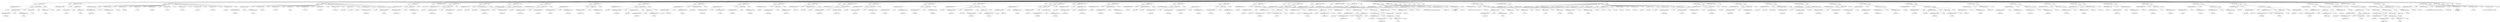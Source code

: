 digraph {

"Prog_78017"->"<
>78018";
"Prog_78017"->"CallFunction_78019";
"CallFunction_78019"->"IDENTIFIERExpression_78020";
"IDENTIFIERExpression_78020"->"<par>78021";
"CallFunction_78019"->"<(>78022";
"CallFunction_78019"->"CallFunction_78023";
"CallFunction_78023"->"AssignmentOpetators_78024";
"AssignmentOpetators_78024"->"IDENTIFIERExpression_78025";
"IDENTIFIERExpression_78025"->"<mfrow>78026";
"AssignmentOpetators_78024"->"<=>78027";
"AssignmentOpetators_78024"->"IDENTIFIERExpression_78028";
"IDENTIFIERExpression_78028"->"<c>78029";
"CallFunction_78023"->"<(>78030";
"CallFunction_78023"->"INTExpression_78031";
"INTExpression_78031"->"<2>78032";
"CallFunction_78023"->"<,>78033";
"CallFunction_78023"->"INTExpression_78034";
"INTExpression_78034"->"<3>78035";
"CallFunction_78023"->"<)>78036";
"CallFunction_78019"->"<)>78037";
"Prog_78017"->"<
>78038";
"Prog_78017"->"AssignmentOpetators_78039";
"AssignmentOpetators_78039"->"IDENTIFIERExpression_78040";
"IDENTIFIERExpression_78040"->"<Rank>78041";
"AssignmentOpetators_78039"->"<<->78042";
"AssignmentOpetators_78039"->"ColonOperator_78043";
"ColonOperator_78043"->"INTExpression_78044";
"INTExpression_78044"->"<1>78045";
"ColonOperator_78043"->"<:>78046";
"ColonOperator_78043"->"INTExpression_78047";
"INTExpression_78047"->"<9>78048";
"Prog_78017"->"<
>78049";
"Prog_78017"->"CallFunction_78050";
"CallFunction_78050"->"AssignmentOpetators_78051";
"AssignmentOpetators_78051"->"IDENTIFIERExpression_78052";
"IDENTIFIERExpression_78052"->"<Distance>78053";
"AssignmentOpetators_78051"->"<<->78054";
"AssignmentOpetators_78051"->"IDENTIFIERExpression_78055";
"IDENTIFIERExpression_78055"->"<c>78056";
"CallFunction_78050"->"<(>78057";
"CallFunction_78050"->"FLOATExpression_78058";
"FLOATExpression_78058"->"<0.39>78059";
"CallFunction_78050"->"<,>78060";
"CallFunction_78050"->"FLOATExpression_78061";
"FLOATExpression_78061"->"<0.72>78062";
"CallFunction_78050"->"<,>78063";
"CallFunction_78050"->"INTExpression_78064";
"INTExpression_78064"->"<1>78065";
"CallFunction_78050"->"<,>78066";
"CallFunction_78050"->"FLOATExpression_78067";
"FLOATExpression_78067"->"<1.52>78068";
"CallFunction_78050"->"<,>78069";
"CallFunction_78050"->"FLOATExpression_78070";
"FLOATExpression_78070"->"<5.20>78071";
"CallFunction_78050"->"<,>78072";
"CallFunction_78050"->"FLOATExpression_78073";
"FLOATExpression_78073"->"<9.54>78074";
"CallFunction_78050"->"<,>78075";
"CallFunction_78050"->"FLOATExpression_78076";
"FLOATExpression_78076"->"<19.18>78077";
"CallFunction_78050"->"<,>78078";
"CallFunction_78050"->"FLOATExpression_78079";
"FLOATExpression_78079"->"<30.06>78080";
"CallFunction_78050"->"<,>78081";
"CallFunction_78050"->"FLOATExpression_78082";
"FLOATExpression_78082"->"<39.44>78083";
"CallFunction_78050"->"<)>78084";
"Prog_78017"->"<
>78085";
"Prog_78017"->"CallFunction_78086";
"CallFunction_78086"->"AssignmentOpetators_78087";
"AssignmentOpetators_78087"->"IDENTIFIERExpression_78088";
"IDENTIFIERExpression_78088"->"<mass>78089";
"AssignmentOpetators_78087"->"<<->78090";
"AssignmentOpetators_78087"->"IDENTIFIERExpression_78091";
"IDENTIFIERExpression_78091"->"<c>78092";
"CallFunction_78086"->"<(>78093";
"CallFunction_78086"->"FLOATExpression_78094";
"FLOATExpression_78094"->"<.055>78095";
"CallFunction_78086"->"<,>78096";
"CallFunction_78086"->"FLOATExpression_78097";
"FLOATExpression_78097"->"<.815>78098";
"CallFunction_78086"->"<,>78099";
"CallFunction_78086"->"INTExpression_78100";
"INTExpression_78100"->"<1>78101";
"CallFunction_78086"->"<,>78102";
"CallFunction_78086"->"FLOATExpression_78103";
"FLOATExpression_78103"->"<.107>78104";
"CallFunction_78086"->"<,>78105";
"CallFunction_78086"->"FLOATExpression_78106";
"FLOATExpression_78106"->"<317.83>78107";
"CallFunction_78086"->"<,>78108";
"CallFunction_78086"->"FLOATExpression_78109";
"FLOATExpression_78109"->"<95.159>78110";
"CallFunction_78086"->"<,>78111";
"CallFunction_78086"->"FLOATExpression_78112";
"FLOATExpression_78112"->"<14.536>78113";
"CallFunction_78086"->"<,>78114";
"CallFunction_78086"->"FLOATExpression_78115";
"FLOATExpression_78115"->"<17.147>78116";
"CallFunction_78086"->"<,>78117";
"CallFunction_78086"->"FLOATExpression_78118";
"FLOATExpression_78118"->"<.002>78119";
"CallFunction_78086"->"<)>78120";
"Prog_78017"->"<
>78121";
"Prog_78017"->"CallFunction_78122";
"CallFunction_78122"->"AssignmentOpetators_78123";
"AssignmentOpetators_78123"->"IDENTIFIERExpression_78124";
"IDENTIFIERExpression_78124"->"<model1>78125";
"AssignmentOpetators_78123"->"<<->78126";
"AssignmentOpetators_78123"->"IDENTIFIERExpression_78127";
"IDENTIFIERExpression_78127"->"<lm>78128";
"CallFunction_78122"->"<(>78129";
"CallFunction_78122"->"TildeBinary_78130";
"TildeBinary_78130"->"IDENTIFIERExpression_78131";
"IDENTIFIERExpression_78131"->"<Distance>78132";
"TildeBinary_78130"->"<~>78133";
"TildeBinary_78130"->"IDENTIFIERExpression_78134";
"IDENTIFIERExpression_78134"->"<Rank>78135";
"CallFunction_78122"->"<)>78136";
"Prog_78017"->"<
>78137";
"Prog_78017"->"IDENTIFIERExpression_78138";
"IDENTIFIERExpression_78138"->"<model1>78139";
"Prog_78017"->"<
>78140";
"Prog_78017"->"CallFunction_78141";
"CallFunction_78141"->"IDENTIFIERExpression_78142";
"IDENTIFIERExpression_78142"->"<plot>78143";
"CallFunction_78141"->"<(>78144";
"CallFunction_78141"->"TildeBinary_78145";
"TildeBinary_78145"->"IDENTIFIERExpression_78146";
"IDENTIFIERExpression_78146"->"<Distance>78147";
"TildeBinary_78145"->"<~>78148";
"TildeBinary_78145"->"IDENTIFIERExpression_78149";
"IDENTIFIERExpression_78149"->"<Rank>78150";
"CallFunction_78141"->"<)>78151";
"Prog_78017"->"<
>78152";
"Prog_78017"->"CallFunction_78153";
"CallFunction_78153"->"IDENTIFIERExpression_78154";
"IDENTIFIERExpression_78154"->"<abline>78155";
"CallFunction_78153"->"<(>78156";
"CallFunction_78153"->"IDENTIFIERExpression_78157";
"IDENTIFIERExpression_78157"->"<model1>78158";
"CallFunction_78153"->"<)>78159";
"Prog_78017"->"<
>78160";
"Prog_78017"->"AssignmentOpetators_78161";
"AssignmentOpetators_78161"->"IDENTIFIERExpression_78162";
"IDENTIFIERExpression_78162"->"<Residuals>78163";
"AssignmentOpetators_78161"->"<<->78164";
"AssignmentOpetators_78161"->"DollarAndAtOperators_78165";
"DollarAndAtOperators_78165"->"IDENTIFIERExpression_78166";
"IDENTIFIERExpression_78166"->"<model1>78167";
"DollarAndAtOperators_78165"->"<$>78168";
"DollarAndAtOperators_78165"->"IDENTIFIERExpression_78169";
"IDENTIFIERExpression_78169"->"<residuals>78170";
"Prog_78017"->"<
>78171";
"Prog_78017"->"CallFunction_78172";
"CallFunction_78172"->"IDENTIFIERExpression_78173";
"IDENTIFIERExpression_78173"->"<plot>78174";
"CallFunction_78172"->"<(>78175";
"CallFunction_78172"->"TildeBinary_78176";
"TildeBinary_78176"->"IDENTIFIERExpression_78177";
"IDENTIFIERExpression_78177"->"<Residuals>78178";
"TildeBinary_78176"->"<~>78179";
"TildeBinary_78176"->"IDENTIFIERExpression_78180";
"IDENTIFIERExpression_78180"->"<Rank>78181";
"CallFunction_78172"->"<)>78182";
"Prog_78017"->"<
>78183";
"Prog_78017"->"CallFunction_78184";
"CallFunction_78184"->"AssignmentOpetators_78185";
"AssignmentOpetators_78185"->"IDENTIFIERExpression_78186";
"IDENTIFIERExpression_78186"->"<lrf>78187";
"AssignmentOpetators_78185"->"<<->78188";
"AssignmentOpetators_78185"->"IDENTIFIERExpression_78189";
"IDENTIFIERExpression_78189"->"<loess>78190";
"CallFunction_78184"->"<(>78191";
"CallFunction_78184"->"TildeBinary_78192";
"TildeBinary_78192"->"IDENTIFIERExpression_78193";
"IDENTIFIERExpression_78193"->"<Residuals>78194";
"TildeBinary_78192"->"<~>78195";
"TildeBinary_78192"->"IDENTIFIERExpression_78196";
"IDENTIFIERExpression_78196"->"<Rank>78197";
"CallFunction_78184"->"<)>78198";
"Prog_78017"->"<
>78199";
"Prog_78017"->"CallFunction_78200";
"CallFunction_78200"->"IDENTIFIERExpression_78201";
"IDENTIFIERExpression_78201"->"<lines>78202";
"CallFunction_78200"->"<(>78203";
"CallFunction_78200"->"CallFunction_78204";
"CallFunction_78204"->"IDENTIFIERExpression_78205";
"IDENTIFIERExpression_78205"->"<spline>78206";
"CallFunction_78204"->"<(>78207";
"CallFunction_78204"->"IDENTIFIERExpression_78208";
"IDENTIFIERExpression_78208"->"<Rank>78209";
"CallFunction_78204"->"<,>78210";
"CallFunction_78204"->"CallFunction_78211";
"CallFunction_78211"->"IDENTIFIERExpression_78212";
"IDENTIFIERExpression_78212"->"<fitted>78213";
"CallFunction_78211"->"<(>78214";
"CallFunction_78211"->"IDENTIFIERExpression_78215";
"IDENTIFIERExpression_78215"->"<lrf>78216";
"CallFunction_78211"->"<)>78217";
"CallFunction_78204"->"<)>78218";
"CallFunction_78200"->"<)>78219";
"Prog_78017"->"<
>78220";
"Prog_78017"->"CallFunction_78221";
"CallFunction_78221"->"AssignmentOpetators_78222";
"AssignmentOpetators_78222"->"IDENTIFIERExpression_78223";
"IDENTIFIERExpression_78223"->"<lnDist>78224";
"AssignmentOpetators_78222"->"<<->78225";
"AssignmentOpetators_78222"->"IDENTIFIERExpression_78226";
"IDENTIFIERExpression_78226"->"<log>78227";
"CallFunction_78221"->"<(>78228";
"CallFunction_78221"->"IDENTIFIERExpression_78229";
"IDENTIFIERExpression_78229"->"<Distance>78230";
"CallFunction_78221"->"<)>78231";
"Prog_78017"->"<
>78232";
"Prog_78017"->"CallFunction_78233";
"CallFunction_78233"->"AssignmentOpetators_78234";
"AssignmentOpetators_78234"->"IDENTIFIERExpression_78235";
"IDENTIFIERExpression_78235"->"<model2>78236";
"AssignmentOpetators_78234"->"<<->78237";
"AssignmentOpetators_78234"->"IDENTIFIERExpression_78238";
"IDENTIFIERExpression_78238"->"<lm>78239";
"CallFunction_78233"->"<(>78240";
"CallFunction_78233"->"TildeBinary_78241";
"TildeBinary_78241"->"IDENTIFIERExpression_78242";
"IDENTIFIERExpression_78242"->"<lnDist>78243";
"TildeBinary_78241"->"<~>78244";
"TildeBinary_78241"->"IDENTIFIERExpression_78245";
"IDENTIFIERExpression_78245"->"<Rank>78246";
"CallFunction_78233"->"<)>78247";
"Prog_78017"->"<
>78248";
"Prog_78017"->"CallFunction_78249";
"CallFunction_78249"->"IDENTIFIERExpression_78250";
"IDENTIFIERExpression_78250"->"<plot>78251";
"CallFunction_78249"->"<(>78252";
"CallFunction_78249"->"TildeBinary_78253";
"TildeBinary_78253"->"IDENTIFIERExpression_78254";
"IDENTIFIERExpression_78254"->"<lnDist>78255";
"TildeBinary_78253"->"<~>78256";
"TildeBinary_78253"->"IDENTIFIERExpression_78257";
"IDENTIFIERExpression_78257"->"<Rank>78258";
"CallFunction_78249"->"<)>78259";
"Prog_78017"->"<
>78260";
"Prog_78017"->"CallFunction_78261";
"CallFunction_78261"->"IDENTIFIERExpression_78262";
"IDENTIFIERExpression_78262"->"<abline>78263";
"CallFunction_78261"->"<(>78264";
"CallFunction_78261"->"IDENTIFIERExpression_78265";
"IDENTIFIERExpression_78265"->"<model2>78266";
"CallFunction_78261"->"<)>78267";
"Prog_78017"->"<
>78268";
"Prog_78017"->"<
>78269";
"Prog_78017"->"AssignmentOpetators_78270";
"AssignmentOpetators_78270"->"IDENTIFIERExpression_78271";
"IDENTIFIERExpression_78271"->"<resid>78272";
"AssignmentOpetators_78270"->"<<->78273";
"AssignmentOpetators_78270"->"DollarAndAtOperators_78274";
"DollarAndAtOperators_78274"->"IDENTIFIERExpression_78275";
"IDENTIFIERExpression_78275"->"<model2>78276";
"DollarAndAtOperators_78274"->"<$>78277";
"DollarAndAtOperators_78274"->"IDENTIFIERExpression_78278";
"IDENTIFIERExpression_78278"->"<residuals>78279";
"Prog_78017"->"<
>78280";
"Prog_78017"->"CallFunction_78281";
"CallFunction_78281"->"IDENTIFIERExpression_78282";
"IDENTIFIERExpression_78282"->"<plot>78283";
"CallFunction_78281"->"<(>78284";
"CallFunction_78281"->"TildeBinary_78285";
"TildeBinary_78285"->"IDENTIFIERExpression_78286";
"IDENTIFIERExpression_78286"->"<resid>78287";
"TildeBinary_78285"->"<~>78288";
"TildeBinary_78285"->"IDENTIFIERExpression_78289";
"IDENTIFIERExpression_78289"->"<Rank>78290";
"CallFunction_78281"->"<)>78291";
"Prog_78017"->"<
>78292";
"Prog_78017"->"CallFunction_78293";
"CallFunction_78293"->"AssignmentOpetators_78294";
"AssignmentOpetators_78294"->"IDENTIFIERExpression_78295";
"IDENTIFIERExpression_78295"->"<lrf>78296";
"AssignmentOpetators_78294"->"<<->78297";
"AssignmentOpetators_78294"->"IDENTIFIERExpression_78298";
"IDENTIFIERExpression_78298"->"<loess>78299";
"CallFunction_78293"->"<(>78300";
"CallFunction_78293"->"TildeBinary_78301";
"TildeBinary_78301"->"IDENTIFIERExpression_78302";
"IDENTIFIERExpression_78302"->"<resid>78303";
"TildeBinary_78301"->"<~>78304";
"TildeBinary_78301"->"IDENTIFIERExpression_78305";
"IDENTIFIERExpression_78305"->"<Rank>78306";
"CallFunction_78293"->"<)>78307";
"Prog_78017"->"<
>78308";
"Prog_78017"->"CallFunction_78309";
"CallFunction_78309"->"IDENTIFIERExpression_78310";
"IDENTIFIERExpression_78310"->"<lines>78311";
"CallFunction_78309"->"<(>78312";
"CallFunction_78309"->"CallFunction_78313";
"CallFunction_78313"->"IDENTIFIERExpression_78314";
"IDENTIFIERExpression_78314"->"<spline>78315";
"CallFunction_78313"->"<(>78316";
"CallFunction_78313"->"IDENTIFIERExpression_78317";
"IDENTIFIERExpression_78317"->"<Rank>78318";
"CallFunction_78313"->"<,>78319";
"CallFunction_78313"->"CallFunction_78320";
"CallFunction_78320"->"IDENTIFIERExpression_78321";
"IDENTIFIERExpression_78321"->"<fitted>78322";
"CallFunction_78320"->"<(>78323";
"CallFunction_78320"->"IDENTIFIERExpression_78324";
"IDENTIFIERExpression_78324"->"<lrf>78325";
"CallFunction_78320"->"<)>78326";
"CallFunction_78313"->"<)>78327";
"CallFunction_78309"->"<)>78328";
"Prog_78017"->"<
>78329";
"Prog_78017"->"<
>78330";
"Prog_78017"->"<
>78331";
"Prog_78017"->"CallFunction_78332";
"CallFunction_78332"->"AssignmentOpetators_78333";
"AssignmentOpetators_78333"->"IDENTIFIERExpression_78334";
"IDENTIFIERExpression_78334"->"<model3>78335";
"AssignmentOpetators_78333"->"<<->78336";
"AssignmentOpetators_78333"->"IDENTIFIERExpression_78337";
"IDENTIFIERExpression_78337"->"<lm>78338";
"CallFunction_78332"->"<(>78339";
"CallFunction_78332"->"TildeBinary_78340";
"TildeBinary_78340"->"IDENTIFIERExpression_78341";
"IDENTIFIERExpression_78341"->"<lnDist>78342";
"TildeBinary_78340"->"<~>78343";
"TildeBinary_78340"->"MinusOrPlusBinary_78344";
"MinusOrPlusBinary_78344"->"IDENTIFIERExpression_78345";
"IDENTIFIERExpression_78345"->"<Rank>78346";
"MinusOrPlusBinary_78344"->"<+>78347";
"MinusOrPlusBinary_78344"->"IDENTIFIERExpression_78348";
"IDENTIFIERExpression_78348"->"<mass>78349";
"CallFunction_78332"->"<)>78350";
"Prog_78017"->"<
>78351";
"Prog_78017"->"AssignmentOpetators_78352";
"AssignmentOpetators_78352"->"IDENTIFIERExpression_78353";
"IDENTIFIERExpression_78353"->"<resid3>78354";
"AssignmentOpetators_78352"->"<<->78355";
"AssignmentOpetators_78352"->"DollarAndAtOperators_78356";
"DollarAndAtOperators_78356"->"IDENTIFIERExpression_78357";
"IDENTIFIERExpression_78357"->"<model3>78358";
"DollarAndAtOperators_78356"->"<$>78359";
"DollarAndAtOperators_78356"->"IDENTIFIERExpression_78360";
"IDENTIFIERExpression_78360"->"<residuals>78361";
"Prog_78017"->"<
>78362";
"Prog_78017"->"CallFunction_78363";
"CallFunction_78363"->"IDENTIFIERExpression_78364";
"IDENTIFIERExpression_78364"->"<plot>78365";
"CallFunction_78363"->"<(>78366";
"CallFunction_78363"->"DollarAndAtOperators_78367";
"DollarAndAtOperators_78367"->"IDENTIFIERExpression_78368";
"IDENTIFIERExpression_78368"->"<model3>78369";
"DollarAndAtOperators_78367"->"<$>78370";
"DollarAndAtOperators_78367"->"IDENTIFIERExpression_78371";
"IDENTIFIERExpression_78371"->"<fitted.values>78372";
"CallFunction_78363"->"<)>78373";
"Prog_78017"->"<
>78374";
"Prog_78017"->"CallFunction_78375";
"CallFunction_78375"->"IDENTIFIERExpression_78376";
"IDENTIFIERExpression_78376"->"<abline>78377";
"CallFunction_78375"->"<(>78378";
"CallFunction_78375"->"IDENTIFIERExpression_78379";
"IDENTIFIERExpression_78379"->"<model3>78380";
"CallFunction_78375"->"<)>78381";
"Prog_78017"->"<
>78382";
"Prog_78017"->"CallFunction_78383";
"CallFunction_78383"->"IDENTIFIERExpression_78384";
"IDENTIFIERExpression_78384"->"<plot>78385";
"CallFunction_78383"->"<(>78386";
"CallFunction_78383"->"TildeBinary_78387";
"TildeBinary_78387"->"IDENTIFIERExpression_78388";
"IDENTIFIERExpression_78388"->"<resid3>78389";
"TildeBinary_78387"->"<~>78390";
"TildeBinary_78387"->"IDENTIFIERExpression_78391";
"IDENTIFIERExpression_78391"->"<Rank>78392";
"CallFunction_78383"->"<)>78393";
"Prog_78017"->"<
>78394";
"Prog_78017"->"CallFunction_78395";
"CallFunction_78395"->"AssignmentOpetators_78396";
"AssignmentOpetators_78396"->"IDENTIFIERExpression_78397";
"IDENTIFIERExpression_78397"->"<lrf>78398";
"AssignmentOpetators_78396"->"<<->78399";
"AssignmentOpetators_78396"->"IDENTIFIERExpression_78400";
"IDENTIFIERExpression_78400"->"<loess>78401";
"CallFunction_78395"->"<(>78402";
"CallFunction_78395"->"TildeBinary_78403";
"TildeBinary_78403"->"IDENTIFIERExpression_78404";
"IDENTIFIERExpression_78404"->"<resid3>78405";
"TildeBinary_78403"->"<~>78406";
"TildeBinary_78403"->"IDENTIFIERExpression_78407";
"IDENTIFIERExpression_78407"->"<Rank>78408";
"CallFunction_78395"->"<)>78409";
"Prog_78017"->"<
>78410";
"Prog_78017"->"CallFunction_78411";
"CallFunction_78411"->"IDENTIFIERExpression_78412";
"IDENTIFIERExpression_78412"->"<lines>78413";
"CallFunction_78411"->"<(>78414";
"CallFunction_78411"->"CallFunction_78415";
"CallFunction_78415"->"IDENTIFIERExpression_78416";
"IDENTIFIERExpression_78416"->"<spline>78417";
"CallFunction_78415"->"<(>78418";
"CallFunction_78415"->"IDENTIFIERExpression_78419";
"IDENTIFIERExpression_78419"->"<Rank>78420";
"CallFunction_78415"->"<,>78421";
"CallFunction_78415"->"CallFunction_78422";
"CallFunction_78422"->"IDENTIFIERExpression_78423";
"IDENTIFIERExpression_78423"->"<fitted>78424";
"CallFunction_78422"->"<(>78425";
"CallFunction_78422"->"IDENTIFIERExpression_78426";
"IDENTIFIERExpression_78426"->"<lrf>78427";
"CallFunction_78422"->"<)>78428";
"CallFunction_78415"->"<)>78429";
"CallFunction_78411"->"<)>78430";
"Prog_78017"->"<
>78431";
"Prog_78017"->"<
>78432";
"Prog_78017"->"<
>78433";
"Prog_78017"->"CallFunction_78434";
"CallFunction_78434"->"AssignmentOpetators_78435";
"AssignmentOpetators_78435"->"IDENTIFIERExpression_78436";
"IDENTIFIERExpression_78436"->"<model3>78437";
"AssignmentOpetators_78435"->"<<->78438";
"AssignmentOpetators_78435"->"IDENTIFIERExpression_78439";
"IDENTIFIERExpression_78439"->"<lm>78440";
"CallFunction_78434"->"<(>78441";
"CallFunction_78434"->"TildeBinary_78442";
"TildeBinary_78442"->"CallFunction_78443";
"CallFunction_78443"->"IDENTIFIERExpression_78444";
"IDENTIFIERExpression_78444"->"<log>78445";
"CallFunction_78443"->"<(>78446";
"CallFunction_78443"->"IDENTIFIERExpression_78447";
"IDENTIFIERExpression_78447"->"<Distance>78448";
"CallFunction_78443"->"<)>78449";
"TildeBinary_78442"->"<~>78450";
"TildeBinary_78442"->"IDENTIFIERExpression_78451";
"IDENTIFIERExpression_78451"->"<Rank>78452";
"CallFunction_78434"->"<)>78453";
"Prog_78017"->"<
>78454";
"Prog_78017"->"AssignmentOpetators_78455";
"AssignmentOpetators_78455"->"IDENTIFIERExpression_78456";
"IDENTIFIERExpression_78456"->"<pred>78457";
"AssignmentOpetators_78455"->"<<->78458";
"AssignmentOpetators_78455"->"MinusOrPlusBinary_78459";
"MinusOrPlusBinary_78459"->"DollarAndAtOperators_78460";
"DollarAndAtOperators_78460"->"IDENTIFIERExpression_78461";
"IDENTIFIERExpression_78461"->"<model3>78462";
"DollarAndAtOperators_78460"->"<$>78463";
"DollarAndAtOperators_78460"->"IndexingBasic_78464";
"IndexingBasic_78464"->"IDENTIFIERExpression_78465";
"IDENTIFIERExpression_78465"->"<coefficients>78466";
"IndexingBasic_78464"->"<[>78467";
"IndexingBasic_78464"->"INTExpression_78468";
"INTExpression_78468"->"<1>78469";
"IndexingBasic_78464"->"<]>78470";
"MinusOrPlusBinary_78459"->"<+>78471";
"MinusOrPlusBinary_78459"->"MultOrDivBinary_78472";
"MultOrDivBinary_78472"->"DollarAndAtOperators_78473";
"DollarAndAtOperators_78473"->"IDENTIFIERExpression_78474";
"IDENTIFIERExpression_78474"->"<model3>78475";
"DollarAndAtOperators_78473"->"<$>78476";
"DollarAndAtOperators_78473"->"IndexingBasic_78477";
"IndexingBasic_78477"->"IDENTIFIERExpression_78478";
"IDENTIFIERExpression_78478"->"<coefficients>78479";
"IndexingBasic_78477"->"<[>78480";
"IndexingBasic_78477"->"INTExpression_78481";
"INTExpression_78481"->"<2>78482";
"IndexingBasic_78477"->"<]>78483";
"MultOrDivBinary_78472"->"<*>78484";
"MultOrDivBinary_78472"->"INTExpression_78485";
"INTExpression_78485"->"<10>78486";
"Prog_78017"->"<
>78487";
"Prog_78017"->"IDENTIFIERExpression_78488";
"IDENTIFIERExpression_78488"->"<pred>78489";
"Prog_78017"->"<
>78490";
"Prog_78017"->"CallFunction_78491";
"CallFunction_78491"->"AssignmentOpetators_78492";
"AssignmentOpetators_78492"->"IDENTIFIERExpression_78493";
"IDENTIFIERExpression_78493"->"<preddist>78494";
"AssignmentOpetators_78492"->"<<->78495";
"AssignmentOpetators_78492"->"IDENTIFIERExpression_78496";
"IDENTIFIERExpression_78496"->"<exp>78497";
"CallFunction_78491"->"<(>78498";
"CallFunction_78491"->"IDENTIFIERExpression_78499";
"IDENTIFIERExpression_78499"->"<pred>78500";
"CallFunction_78491"->"<)>78501";
"Prog_78017"->"<
>78502";
"Prog_78017"->"CallFunction_78503";
"CallFunction_78503"->"IDENTIFIERExpression_78504";
"IDENTIFIERExpression_78504"->"<cat>78505";
"CallFunction_78503"->"<(>78506";
"CallFunction_78503"->"STRINGExpression_78507";
"STRINGExpression_78507"->"<The predicted location of a 10th planet would be >78508";
"CallFunction_78503"->"<,>78509";
"CallFunction_78503"->"IDENTIFIERExpression_78510";
"IDENTIFIERExpression_78510"->"<preddist>78511";
"CallFunction_78503"->"<,>78512";
"CallFunction_78503"->"STRINGExpression_78513";
"STRINGExpression_78513"->"< Astronomical
 Units from the sun.\n>78514";
"CallFunction_78503"->"<)>78515";
"Prog_78017"->"<
>78516";
"Prog_78017"->"CallFunction_78517";
"CallFunction_78517"->"IDENTIFIERExpression_78518";
"IDENTIFIERExpression_78518"->"<cat>78519";
"CallFunction_78517"->"<(>78520";
"CallFunction_78517"->"STRINGExpression_78521";
"STRINGExpression_78521"->"<Eris is 96.7 AU from the sun. Wow!!>78522";
"CallFunction_78517"->"<)>78523";
"Prog_78017"->"<
>78524";
"Prog_78017"->"<
>78525";
"Prog_78017"->"<
>78526";
"Prog_78017"->"<
>78527";
"Prog_78017"->"<
>78528";
"Prog_78017"->"<
>78529";
"Prog_78017"->"<
>78530";
"Prog_78017"->"CallFunction_78531";
"CallFunction_78531"->"IDENTIFIERExpression_78532";
"IDENTIFIERExpression_78532"->"<par>78533";
"CallFunction_78531"->"<(>78534";
"CallFunction_78531"->"CallFunction_78535";
"CallFunction_78535"->"AssignmentOpetators_78536";
"AssignmentOpetators_78536"->"IDENTIFIERExpression_78537";
"IDENTIFIERExpression_78537"->"<mfrow>78538";
"AssignmentOpetators_78536"->"<=>78539";
"AssignmentOpetators_78536"->"IDENTIFIERExpression_78540";
"IDENTIFIERExpression_78540"->"<c>78541";
"CallFunction_78535"->"<(>78542";
"CallFunction_78535"->"INTExpression_78543";
"INTExpression_78543"->"<2>78544";
"CallFunction_78535"->"<,>78545";
"CallFunction_78535"->"INTExpression_78546";
"INTExpression_78546"->"<2>78547";
"CallFunction_78535"->"<)>78548";
"CallFunction_78531"->"<)>78549";
"Prog_78017"->"<
>78550";
"Prog_78017"->"AssignmentOpetators_78551";
"AssignmentOpetators_78551"->"IDENTIFIERExpression_78552";
"IDENTIFIERExpression_78552"->"<Rank>78553";
"AssignmentOpetators_78551"->"<<->78554";
"AssignmentOpetators_78551"->"ColonOperator_78555";
"ColonOperator_78555"->"INTExpression_78556";
"INTExpression_78556"->"<1>78557";
"ColonOperator_78555"->"<:>78558";
"ColonOperator_78555"->"INTExpression_78559";
"INTExpression_78559"->"<10>78560";
"Prog_78017"->"<
>78561";
"Prog_78017"->"CallFunction_78562";
"CallFunction_78562"->"AssignmentOpetators_78563";
"AssignmentOpetators_78563"->"IDENTIFIERExpression_78564";
"IDENTIFIERExpression_78564"->"<Distance>78565";
"AssignmentOpetators_78563"->"<<->78566";
"AssignmentOpetators_78563"->"IDENTIFIERExpression_78567";
"IDENTIFIERExpression_78567"->"<c>78568";
"CallFunction_78562"->"<(>78569";
"CallFunction_78562"->"FLOATExpression_78570";
"FLOATExpression_78570"->"<0.39>78571";
"CallFunction_78562"->"<,>78572";
"CallFunction_78562"->"FLOATExpression_78573";
"FLOATExpression_78573"->"<0.72>78574";
"CallFunction_78562"->"<,>78575";
"CallFunction_78562"->"INTExpression_78576";
"INTExpression_78576"->"<1>78577";
"CallFunction_78562"->"<,>78578";
"CallFunction_78562"->"FLOATExpression_78579";
"FLOATExpression_78579"->"<1.52>78580";
"CallFunction_78562"->"<,>78581";
"CallFunction_78562"->"FLOATExpression_78582";
"FLOATExpression_78582"->"<5.20>78583";
"CallFunction_78562"->"<,>78584";
"CallFunction_78562"->"FLOATExpression_78585";
"FLOATExpression_78585"->"<9.54>78586";
"CallFunction_78562"->"<,>78587";
"CallFunction_78562"->"FLOATExpression_78588";
"FLOATExpression_78588"->"<19.18>78589";
"CallFunction_78562"->"<,>78590";
"CallFunction_78562"->"FLOATExpression_78591";
"FLOATExpression_78591"->"<30.06>78592";
"CallFunction_78562"->"<,>78593";
"CallFunction_78562"->"FLOATExpression_78594";
"FLOATExpression_78594"->"<39.44>78595";
"CallFunction_78562"->"<,>78596";
"CallFunction_78562"->"FLOATExpression_78597";
"FLOATExpression_78597"->"<96.7>78598";
"CallFunction_78562"->"<)>78599";
"Prog_78017"->"<
>78600";
"Prog_78017"->"CallFunction_78601";
"CallFunction_78601"->"AssignmentOpetators_78602";
"AssignmentOpetators_78602"->"IDENTIFIERExpression_78603";
"IDENTIFIERExpression_78603"->"<model1>78604";
"AssignmentOpetators_78602"->"<<->78605";
"AssignmentOpetators_78602"->"IDENTIFIERExpression_78606";
"IDENTIFIERExpression_78606"->"<lm>78607";
"CallFunction_78601"->"<(>78608";
"CallFunction_78601"->"TildeBinary_78609";
"TildeBinary_78609"->"IDENTIFIERExpression_78610";
"IDENTIFIERExpression_78610"->"<Distance>78611";
"TildeBinary_78609"->"<~>78612";
"TildeBinary_78609"->"IDENTIFIERExpression_78613";
"IDENTIFIERExpression_78613"->"<Rank>78614";
"CallFunction_78601"->"<)>78615";
"Prog_78017"->"<
>78616";
"Prog_78017"->"IDENTIFIERExpression_78617";
"IDENTIFIERExpression_78617"->"<model1>78618";
"Prog_78017"->"<
>78619";
"Prog_78017"->"CallFunction_78620";
"CallFunction_78620"->"IDENTIFIERExpression_78621";
"IDENTIFIERExpression_78621"->"<plot>78622";
"CallFunction_78620"->"<(>78623";
"CallFunction_78620"->"TildeBinary_78624";
"TildeBinary_78624"->"IDENTIFIERExpression_78625";
"IDENTIFIERExpression_78625"->"<Distance>78626";
"TildeBinary_78624"->"<~>78627";
"TildeBinary_78624"->"IDENTIFIERExpression_78628";
"IDENTIFIERExpression_78628"->"<Rank>78629";
"CallFunction_78620"->"<)>78630";
"Prog_78017"->"<
>78631";
"Prog_78017"->"CallFunction_78632";
"CallFunction_78632"->"IDENTIFIERExpression_78633";
"IDENTIFIERExpression_78633"->"<abline>78634";
"CallFunction_78632"->"<(>78635";
"CallFunction_78632"->"IDENTIFIERExpression_78636";
"IDENTIFIERExpression_78636"->"<model1>78637";
"CallFunction_78632"->"<)>78638";
"Prog_78017"->"<
>78639";
"Prog_78017"->"AssignmentOpetators_78640";
"AssignmentOpetators_78640"->"IDENTIFIERExpression_78641";
"IDENTIFIERExpression_78641"->"<Residuals>78642";
"AssignmentOpetators_78640"->"<<->78643";
"AssignmentOpetators_78640"->"DollarAndAtOperators_78644";
"DollarAndAtOperators_78644"->"IDENTIFIERExpression_78645";
"IDENTIFIERExpression_78645"->"<model1>78646";
"DollarAndAtOperators_78644"->"<$>78647";
"DollarAndAtOperators_78644"->"IDENTIFIERExpression_78648";
"IDENTIFIERExpression_78648"->"<residuals>78649";
"Prog_78017"->"<
>78650";
"Prog_78017"->"CallFunction_78651";
"CallFunction_78651"->"IDENTIFIERExpression_78652";
"IDENTIFIERExpression_78652"->"<plot>78653";
"CallFunction_78651"->"<(>78654";
"CallFunction_78651"->"TildeBinary_78655";
"TildeBinary_78655"->"IDENTIFIERExpression_78656";
"IDENTIFIERExpression_78656"->"<Residuals>78657";
"TildeBinary_78655"->"<~>78658";
"TildeBinary_78655"->"IDENTIFIERExpression_78659";
"IDENTIFIERExpression_78659"->"<Rank>78660";
"CallFunction_78651"->"<)>78661";
"Prog_78017"->"<
>78662";
"Prog_78017"->"CallFunction_78663";
"CallFunction_78663"->"AssignmentOpetators_78664";
"AssignmentOpetators_78664"->"IDENTIFIERExpression_78665";
"IDENTIFIERExpression_78665"->"<lrf>78666";
"AssignmentOpetators_78664"->"<<->78667";
"AssignmentOpetators_78664"->"IDENTIFIERExpression_78668";
"IDENTIFIERExpression_78668"->"<loess>78669";
"CallFunction_78663"->"<(>78670";
"CallFunction_78663"->"TildeBinary_78671";
"TildeBinary_78671"->"IDENTIFIERExpression_78672";
"IDENTIFIERExpression_78672"->"<Residuals>78673";
"TildeBinary_78671"->"<~>78674";
"TildeBinary_78671"->"IDENTIFIERExpression_78675";
"IDENTIFIERExpression_78675"->"<Rank>78676";
"CallFunction_78663"->"<)>78677";
"Prog_78017"->"<
>78678";
"Prog_78017"->"CallFunction_78679";
"CallFunction_78679"->"IDENTIFIERExpression_78680";
"IDENTIFIERExpression_78680"->"<lines>78681";
"CallFunction_78679"->"<(>78682";
"CallFunction_78679"->"CallFunction_78683";
"CallFunction_78683"->"IDENTIFIERExpression_78684";
"IDENTIFIERExpression_78684"->"<spline>78685";
"CallFunction_78683"->"<(>78686";
"CallFunction_78683"->"IDENTIFIERExpression_78687";
"IDENTIFIERExpression_78687"->"<Rank>78688";
"CallFunction_78683"->"<,>78689";
"CallFunction_78683"->"CallFunction_78690";
"CallFunction_78690"->"IDENTIFIERExpression_78691";
"IDENTIFIERExpression_78691"->"<fitted>78692";
"CallFunction_78690"->"<(>78693";
"CallFunction_78690"->"IDENTIFIERExpression_78694";
"IDENTIFIERExpression_78694"->"<lrf>78695";
"CallFunction_78690"->"<)>78696";
"CallFunction_78683"->"<)>78697";
"CallFunction_78679"->"<)>78698";
"Prog_78017"->"<
>78699";
"Prog_78017"->"CallFunction_78700";
"CallFunction_78700"->"AssignmentOpetators_78701";
"AssignmentOpetators_78701"->"IDENTIFIERExpression_78702";
"IDENTIFIERExpression_78702"->"<lnDist>78703";
"AssignmentOpetators_78701"->"<<->78704";
"AssignmentOpetators_78701"->"IDENTIFIERExpression_78705";
"IDENTIFIERExpression_78705"->"<log>78706";
"CallFunction_78700"->"<(>78707";
"CallFunction_78700"->"IDENTIFIERExpression_78708";
"IDENTIFIERExpression_78708"->"<Distance>78709";
"CallFunction_78700"->"<)>78710";
"Prog_78017"->"<
>78711";
"Prog_78017"->"CallFunction_78712";
"CallFunction_78712"->"AssignmentOpetators_78713";
"AssignmentOpetators_78713"->"IDENTIFIERExpression_78714";
"IDENTIFIERExpression_78714"->"<model2>78715";
"AssignmentOpetators_78713"->"<<->78716";
"AssignmentOpetators_78713"->"IDENTIFIERExpression_78717";
"IDENTIFIERExpression_78717"->"<lm>78718";
"CallFunction_78712"->"<(>78719";
"CallFunction_78712"->"TildeBinary_78720";
"TildeBinary_78720"->"IDENTIFIERExpression_78721";
"IDENTIFIERExpression_78721"->"<lnDist>78722";
"TildeBinary_78720"->"<~>78723";
"TildeBinary_78720"->"IDENTIFIERExpression_78724";
"IDENTIFIERExpression_78724"->"<Rank>78725";
"CallFunction_78712"->"<)>78726";
"Prog_78017"->"<
>78727";
"Prog_78017"->"CallFunction_78728";
"CallFunction_78728"->"IDENTIFIERExpression_78729";
"IDENTIFIERExpression_78729"->"<plot>78730";
"CallFunction_78728"->"<(>78731";
"CallFunction_78728"->"TildeBinary_78732";
"TildeBinary_78732"->"IDENTIFIERExpression_78733";
"IDENTIFIERExpression_78733"->"<lnDist>78734";
"TildeBinary_78732"->"<~>78735";
"TildeBinary_78732"->"IDENTIFIERExpression_78736";
"IDENTIFIERExpression_78736"->"<Rank>78737";
"CallFunction_78728"->"<)>78738";
"Prog_78017"->"<
>78739";
"Prog_78017"->"CallFunction_78740";
"CallFunction_78740"->"IDENTIFIERExpression_78741";
"IDENTIFIERExpression_78741"->"<abline>78742";
"CallFunction_78740"->"<(>78743";
"CallFunction_78740"->"IDENTIFIERExpression_78744";
"IDENTIFIERExpression_78744"->"<model2>78745";
"CallFunction_78740"->"<)>78746";
"Prog_78017"->"<
>78747";
"Prog_78017"->"<
>78748";
"Prog_78017"->"AssignmentOpetators_78749";
"AssignmentOpetators_78749"->"IDENTIFIERExpression_78750";
"IDENTIFIERExpression_78750"->"<resid>78751";
"AssignmentOpetators_78749"->"<<->78752";
"AssignmentOpetators_78749"->"DollarAndAtOperators_78753";
"DollarAndAtOperators_78753"->"IDENTIFIERExpression_78754";
"IDENTIFIERExpression_78754"->"<model2>78755";
"DollarAndAtOperators_78753"->"<$>78756";
"DollarAndAtOperators_78753"->"IDENTIFIERExpression_78757";
"IDENTIFIERExpression_78757"->"<residuals>78758";
"Prog_78017"->"<
>78759";
"Prog_78017"->"CallFunction_78760";
"CallFunction_78760"->"IDENTIFIERExpression_78761";
"IDENTIFIERExpression_78761"->"<plot>78762";
"CallFunction_78760"->"<(>78763";
"CallFunction_78760"->"TildeBinary_78764";
"TildeBinary_78764"->"IDENTIFIERExpression_78765";
"IDENTIFIERExpression_78765"->"<resid>78766";
"TildeBinary_78764"->"<~>78767";
"TildeBinary_78764"->"IDENTIFIERExpression_78768";
"IDENTIFIERExpression_78768"->"<Rank>78769";
"CallFunction_78760"->"<)>78770";
"Prog_78017"->"<
>78771";
"Prog_78017"->"CallFunction_78772";
"CallFunction_78772"->"AssignmentOpetators_78773";
"AssignmentOpetators_78773"->"IDENTIFIERExpression_78774";
"IDENTIFIERExpression_78774"->"<lrf>78775";
"AssignmentOpetators_78773"->"<<->78776";
"AssignmentOpetators_78773"->"IDENTIFIERExpression_78777";
"IDENTIFIERExpression_78777"->"<loess>78778";
"CallFunction_78772"->"<(>78779";
"CallFunction_78772"->"TildeBinary_78780";
"TildeBinary_78780"->"IDENTIFIERExpression_78781";
"IDENTIFIERExpression_78781"->"<resid>78782";
"TildeBinary_78780"->"<~>78783";
"TildeBinary_78780"->"IDENTIFIERExpression_78784";
"IDENTIFIERExpression_78784"->"<Rank>78785";
"CallFunction_78772"->"<)>78786";
"Prog_78017"->"<
>78787";
"Prog_78017"->"CallFunction_78788";
"CallFunction_78788"->"IDENTIFIERExpression_78789";
"IDENTIFIERExpression_78789"->"<lines>78790";
"CallFunction_78788"->"<(>78791";
"CallFunction_78788"->"CallFunction_78792";
"CallFunction_78792"->"IDENTIFIERExpression_78793";
"IDENTIFIERExpression_78793"->"<spline>78794";
"CallFunction_78792"->"<(>78795";
"CallFunction_78792"->"IDENTIFIERExpression_78796";
"IDENTIFIERExpression_78796"->"<Rank>78797";
"CallFunction_78792"->"<,>78798";
"CallFunction_78792"->"CallFunction_78799";
"CallFunction_78799"->"IDENTIFIERExpression_78800";
"IDENTIFIERExpression_78800"->"<fitted>78801";
"CallFunction_78799"->"<(>78802";
"CallFunction_78799"->"IDENTIFIERExpression_78803";
"IDENTIFIERExpression_78803"->"<lrf>78804";
"CallFunction_78799"->"<)>78805";
"CallFunction_78792"->"<)>78806";
"CallFunction_78788"->"<)>78807";
"Prog_78017"->"<
>78808";
"Prog_78017"->"<
>78809";
"Prog_78017"->"CallFunction_78810";
"CallFunction_78810"->"AssignmentOpetators_78811";
"AssignmentOpetators_78811"->"IDENTIFIERExpression_78812";
"IDENTIFIERExpression_78812"->"<model3>78813";
"AssignmentOpetators_78811"->"<<->78814";
"AssignmentOpetators_78811"->"IDENTIFIERExpression_78815";
"IDENTIFIERExpression_78815"->"<lm>78816";
"CallFunction_78810"->"<(>78817";
"CallFunction_78810"->"TildeBinary_78818";
"TildeBinary_78818"->"CallFunction_78819";
"CallFunction_78819"->"IDENTIFIERExpression_78820";
"IDENTIFIERExpression_78820"->"<log>78821";
"CallFunction_78819"->"<(>78822";
"CallFunction_78819"->"IDENTIFIERExpression_78823";
"IDENTIFIERExpression_78823"->"<Distance>78824";
"CallFunction_78819"->"<)>78825";
"TildeBinary_78818"->"<~>78826";
"TildeBinary_78818"->"IDENTIFIERExpression_78827";
"IDENTIFIERExpression_78827"->"<Rank>78828";
"CallFunction_78810"->"<)>78829";
"Prog_78017"->"<
>78830";
"Prog_78017"->"AssignmentOpetators_78831";
"AssignmentOpetators_78831"->"IDENTIFIERExpression_78832";
"IDENTIFIERExpression_78832"->"<pred>78833";
"AssignmentOpetators_78831"->"<<->78834";
"AssignmentOpetators_78831"->"MinusOrPlusBinary_78835";
"MinusOrPlusBinary_78835"->"DollarAndAtOperators_78836";
"DollarAndAtOperators_78836"->"IDENTIFIERExpression_78837";
"IDENTIFIERExpression_78837"->"<model3>78838";
"DollarAndAtOperators_78836"->"<$>78839";
"DollarAndAtOperators_78836"->"IndexingBasic_78840";
"IndexingBasic_78840"->"IDENTIFIERExpression_78841";
"IDENTIFIERExpression_78841"->"<coefficients>78842";
"IndexingBasic_78840"->"<[>78843";
"IndexingBasic_78840"->"INTExpression_78844";
"INTExpression_78844"->"<1>78845";
"IndexingBasic_78840"->"<]>78846";
"MinusOrPlusBinary_78835"->"<+>78847";
"MinusOrPlusBinary_78835"->"MultOrDivBinary_78848";
"MultOrDivBinary_78848"->"DollarAndAtOperators_78849";
"DollarAndAtOperators_78849"->"IDENTIFIERExpression_78850";
"IDENTIFIERExpression_78850"->"<model3>78851";
"DollarAndAtOperators_78849"->"<$>78852";
"DollarAndAtOperators_78849"->"IndexingBasic_78853";
"IndexingBasic_78853"->"IDENTIFIERExpression_78854";
"IDENTIFIERExpression_78854"->"<coefficients>78855";
"IndexingBasic_78853"->"<[>78856";
"IndexingBasic_78853"->"INTExpression_78857";
"INTExpression_78857"->"<2>78858";
"IndexingBasic_78853"->"<]>78859";
"MultOrDivBinary_78848"->"<*>78860";
"MultOrDivBinary_78848"->"INTExpression_78861";
"INTExpression_78861"->"<10>78862";
"Prog_78017"->"<
>78863";
"Prog_78017"->"IDENTIFIERExpression_78864";
"IDENTIFIERExpression_78864"->"<pred>78865";
"Prog_78017"->"<
>78866";
"Prog_78017"->"CallFunction_78867";
"CallFunction_78867"->"AssignmentOpetators_78868";
"AssignmentOpetators_78868"->"IDENTIFIERExpression_78869";
"IDENTIFIERExpression_78869"->"<preddist>78870";
"AssignmentOpetators_78868"->"<<->78871";
"AssignmentOpetators_78868"->"IDENTIFIERExpression_78872";
"IDENTIFIERExpression_78872"->"<exp>78873";
"CallFunction_78867"->"<(>78874";
"CallFunction_78867"->"IDENTIFIERExpression_78875";
"IDENTIFIERExpression_78875"->"<pred>78876";
"CallFunction_78867"->"<)>78877";
"Prog_78017"->"<
>78878";
"Prog_78017"->"CallFunction_78879";
"CallFunction_78879"->"IDENTIFIERExpression_78880";
"IDENTIFIERExpression_78880"->"<cat>78881";
"CallFunction_78879"->"<(>78882";
"CallFunction_78879"->"STRINGExpression_78883";
"STRINGExpression_78883"->"<The predicted location of a 10th planet would be >78884";
"CallFunction_78879"->"<,>78885";
"CallFunction_78879"->"IDENTIFIERExpression_78886";
"IDENTIFIERExpression_78886"->"<preddist>78887";
"CallFunction_78879"->"<,>78888";
"CallFunction_78879"->"STRINGExpression_78889";
"STRINGExpression_78889"->"< Astronomical
 Units from the sun.\n>78890";
"CallFunction_78879"->"<)>78891";
"Prog_78017"->"<
>78892";
"Prog_78017"->"CallFunction_78893";
"CallFunction_78893"->"IDENTIFIERExpression_78894";
"IDENTIFIERExpression_78894"->"<cat>78895";
"CallFunction_78893"->"<(>78896";
"CallFunction_78893"->"STRINGExpression_78897";
"STRINGExpression_78897"->"<Eris is 96.7 AU from the sun. Wow!!>78898";
"CallFunction_78893"->"<)>78899";
"Prog_78017"->"<
>78900";
"Prog_78017"->"<
>78901";
"Prog_78017"->"<
>78902";
"Prog_78017"->"<<EOF>>78903";
}
